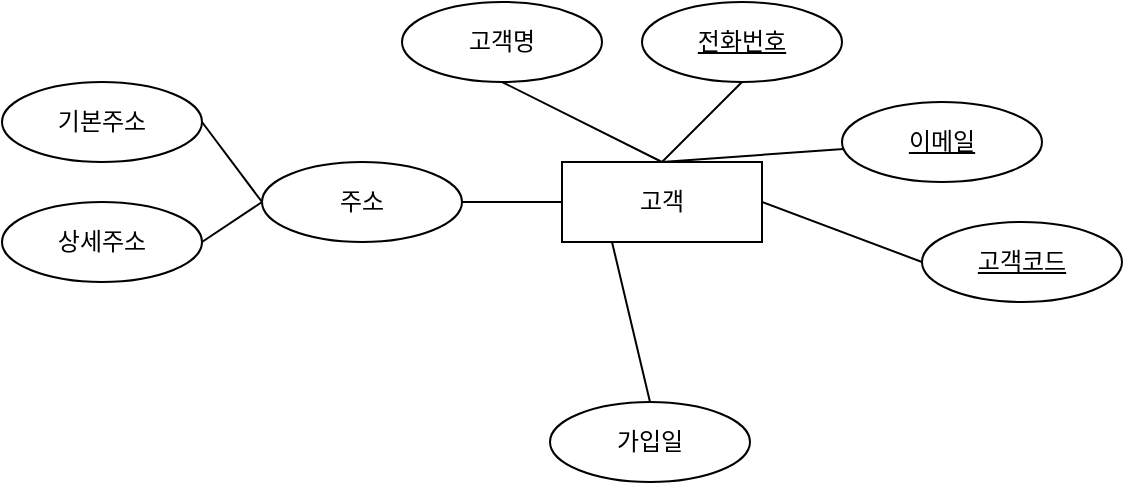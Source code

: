<mxfile version="24.7.5">
  <diagram name="페이지-1" id="gAXBypCUn6MQNsv66fJl">
    <mxGraphModel dx="1434" dy="780" grid="1" gridSize="10" guides="1" tooltips="1" connect="1" arrows="1" fold="1" page="1" pageScale="1" pageWidth="827" pageHeight="1169" math="0" shadow="0">
      <root>
        <mxCell id="0" />
        <mxCell id="1" parent="0" />
        <mxCell id="ojGnQa6LKaohSp2yL-su-6" value="고객" style="whiteSpace=wrap;html=1;align=center;" vertex="1" parent="1">
          <mxGeometry x="370" y="500" width="100" height="40" as="geometry" />
        </mxCell>
        <mxCell id="ojGnQa6LKaohSp2yL-su-7" value="고객명" style="ellipse;whiteSpace=wrap;html=1;align=center;" vertex="1" parent="1">
          <mxGeometry x="290" y="420" width="100" height="40" as="geometry" />
        </mxCell>
        <mxCell id="ojGnQa6LKaohSp2yL-su-9" value="" style="endArrow=none;html=1;rounded=0;exitX=0.5;exitY=1;exitDx=0;exitDy=0;entryX=0.5;entryY=0;entryDx=0;entryDy=0;" edge="1" parent="1" source="ojGnQa6LKaohSp2yL-su-7" target="ojGnQa6LKaohSp2yL-su-6">
          <mxGeometry relative="1" as="geometry">
            <mxPoint x="340" y="520" as="sourcePoint" />
            <mxPoint x="500" y="520" as="targetPoint" />
          </mxGeometry>
        </mxCell>
        <mxCell id="ojGnQa6LKaohSp2yL-su-12" value="전화번호" style="ellipse;whiteSpace=wrap;html=1;align=center;fontStyle=4;" vertex="1" parent="1">
          <mxGeometry x="410" y="420" width="100" height="40" as="geometry" />
        </mxCell>
        <mxCell id="ojGnQa6LKaohSp2yL-su-13" value="이메일" style="ellipse;whiteSpace=wrap;html=1;align=center;fontStyle=4;" vertex="1" parent="1">
          <mxGeometry x="510" y="470" width="100" height="40" as="geometry" />
        </mxCell>
        <mxCell id="ojGnQa6LKaohSp2yL-su-14" value="" style="endArrow=none;html=1;rounded=0;exitX=0.5;exitY=1;exitDx=0;exitDy=0;entryX=0.5;entryY=0;entryDx=0;entryDy=0;" edge="1" parent="1" source="ojGnQa6LKaohSp2yL-su-12" target="ojGnQa6LKaohSp2yL-su-6">
          <mxGeometry relative="1" as="geometry">
            <mxPoint x="350" y="470" as="sourcePoint" />
            <mxPoint x="430" y="510" as="targetPoint" />
          </mxGeometry>
        </mxCell>
        <mxCell id="ojGnQa6LKaohSp2yL-su-15" value="" style="endArrow=none;html=1;rounded=0;entryX=0.5;entryY=0;entryDx=0;entryDy=0;" edge="1" parent="1" source="ojGnQa6LKaohSp2yL-su-13" target="ojGnQa6LKaohSp2yL-su-6">
          <mxGeometry relative="1" as="geometry">
            <mxPoint x="470" y="470" as="sourcePoint" />
            <mxPoint x="430" y="510" as="targetPoint" />
          </mxGeometry>
        </mxCell>
        <mxCell id="ojGnQa6LKaohSp2yL-su-16" value="고객코드" style="ellipse;whiteSpace=wrap;html=1;align=center;fontStyle=4;" vertex="1" parent="1">
          <mxGeometry x="550" y="530" width="100" height="40" as="geometry" />
        </mxCell>
        <mxCell id="ojGnQa6LKaohSp2yL-su-17" value="" style="endArrow=none;html=1;rounded=0;entryX=1;entryY=0.5;entryDx=0;entryDy=0;exitX=0;exitY=0.5;exitDx=0;exitDy=0;" edge="1" parent="1" source="ojGnQa6LKaohSp2yL-su-16" target="ojGnQa6LKaohSp2yL-su-6">
          <mxGeometry relative="1" as="geometry">
            <mxPoint x="521" y="504" as="sourcePoint" />
            <mxPoint x="430" y="510" as="targetPoint" />
          </mxGeometry>
        </mxCell>
        <mxCell id="ojGnQa6LKaohSp2yL-su-18" value="주소" style="ellipse;whiteSpace=wrap;html=1;align=center;" vertex="1" parent="1">
          <mxGeometry x="220" y="500" width="100" height="40" as="geometry" />
        </mxCell>
        <mxCell id="ojGnQa6LKaohSp2yL-su-19" value="" style="endArrow=none;html=1;rounded=0;exitX=1;exitY=0.5;exitDx=0;exitDy=0;entryX=0;entryY=0.5;entryDx=0;entryDy=0;" edge="1" parent="1" source="ojGnQa6LKaohSp2yL-su-18" target="ojGnQa6LKaohSp2yL-su-6">
          <mxGeometry relative="1" as="geometry">
            <mxPoint x="350" y="470" as="sourcePoint" />
            <mxPoint x="430" y="510" as="targetPoint" />
          </mxGeometry>
        </mxCell>
        <mxCell id="ojGnQa6LKaohSp2yL-su-20" value="기본주소" style="ellipse;whiteSpace=wrap;html=1;align=center;" vertex="1" parent="1">
          <mxGeometry x="90" y="460" width="100" height="40" as="geometry" />
        </mxCell>
        <mxCell id="ojGnQa6LKaohSp2yL-su-21" value="상세주소" style="ellipse;whiteSpace=wrap;html=1;align=center;" vertex="1" parent="1">
          <mxGeometry x="90" y="520" width="100" height="40" as="geometry" />
        </mxCell>
        <mxCell id="ojGnQa6LKaohSp2yL-su-22" value="" style="endArrow=none;html=1;rounded=0;exitX=1;exitY=0.5;exitDx=0;exitDy=0;entryX=0;entryY=0.5;entryDx=0;entryDy=0;" edge="1" parent="1" source="ojGnQa6LKaohSp2yL-su-20" target="ojGnQa6LKaohSp2yL-su-18">
          <mxGeometry relative="1" as="geometry">
            <mxPoint x="200" y="489.5" as="sourcePoint" />
            <mxPoint x="250" y="489.5" as="targetPoint" />
          </mxGeometry>
        </mxCell>
        <mxCell id="ojGnQa6LKaohSp2yL-su-23" value="" style="endArrow=none;html=1;rounded=0;exitX=1;exitY=0.5;exitDx=0;exitDy=0;" edge="1" parent="1" source="ojGnQa6LKaohSp2yL-su-21">
          <mxGeometry relative="1" as="geometry">
            <mxPoint x="200" y="490" as="sourcePoint" />
            <mxPoint x="220" y="520" as="targetPoint" />
          </mxGeometry>
        </mxCell>
        <mxCell id="ojGnQa6LKaohSp2yL-su-24" value="가입일" style="ellipse;whiteSpace=wrap;html=1;align=center;" vertex="1" parent="1">
          <mxGeometry x="364" y="620" width="100" height="40" as="geometry" />
        </mxCell>
        <mxCell id="ojGnQa6LKaohSp2yL-su-25" value="" style="endArrow=none;html=1;rounded=0;exitX=0.5;exitY=0;exitDx=0;exitDy=0;entryX=0.25;entryY=1;entryDx=0;entryDy=0;exitPerimeter=0;" edge="1" parent="1" source="ojGnQa6LKaohSp2yL-su-24" target="ojGnQa6LKaohSp2yL-su-6">
          <mxGeometry relative="1" as="geometry">
            <mxPoint x="330" y="530" as="sourcePoint" />
            <mxPoint x="380" y="530" as="targetPoint" />
          </mxGeometry>
        </mxCell>
      </root>
    </mxGraphModel>
  </diagram>
</mxfile>
